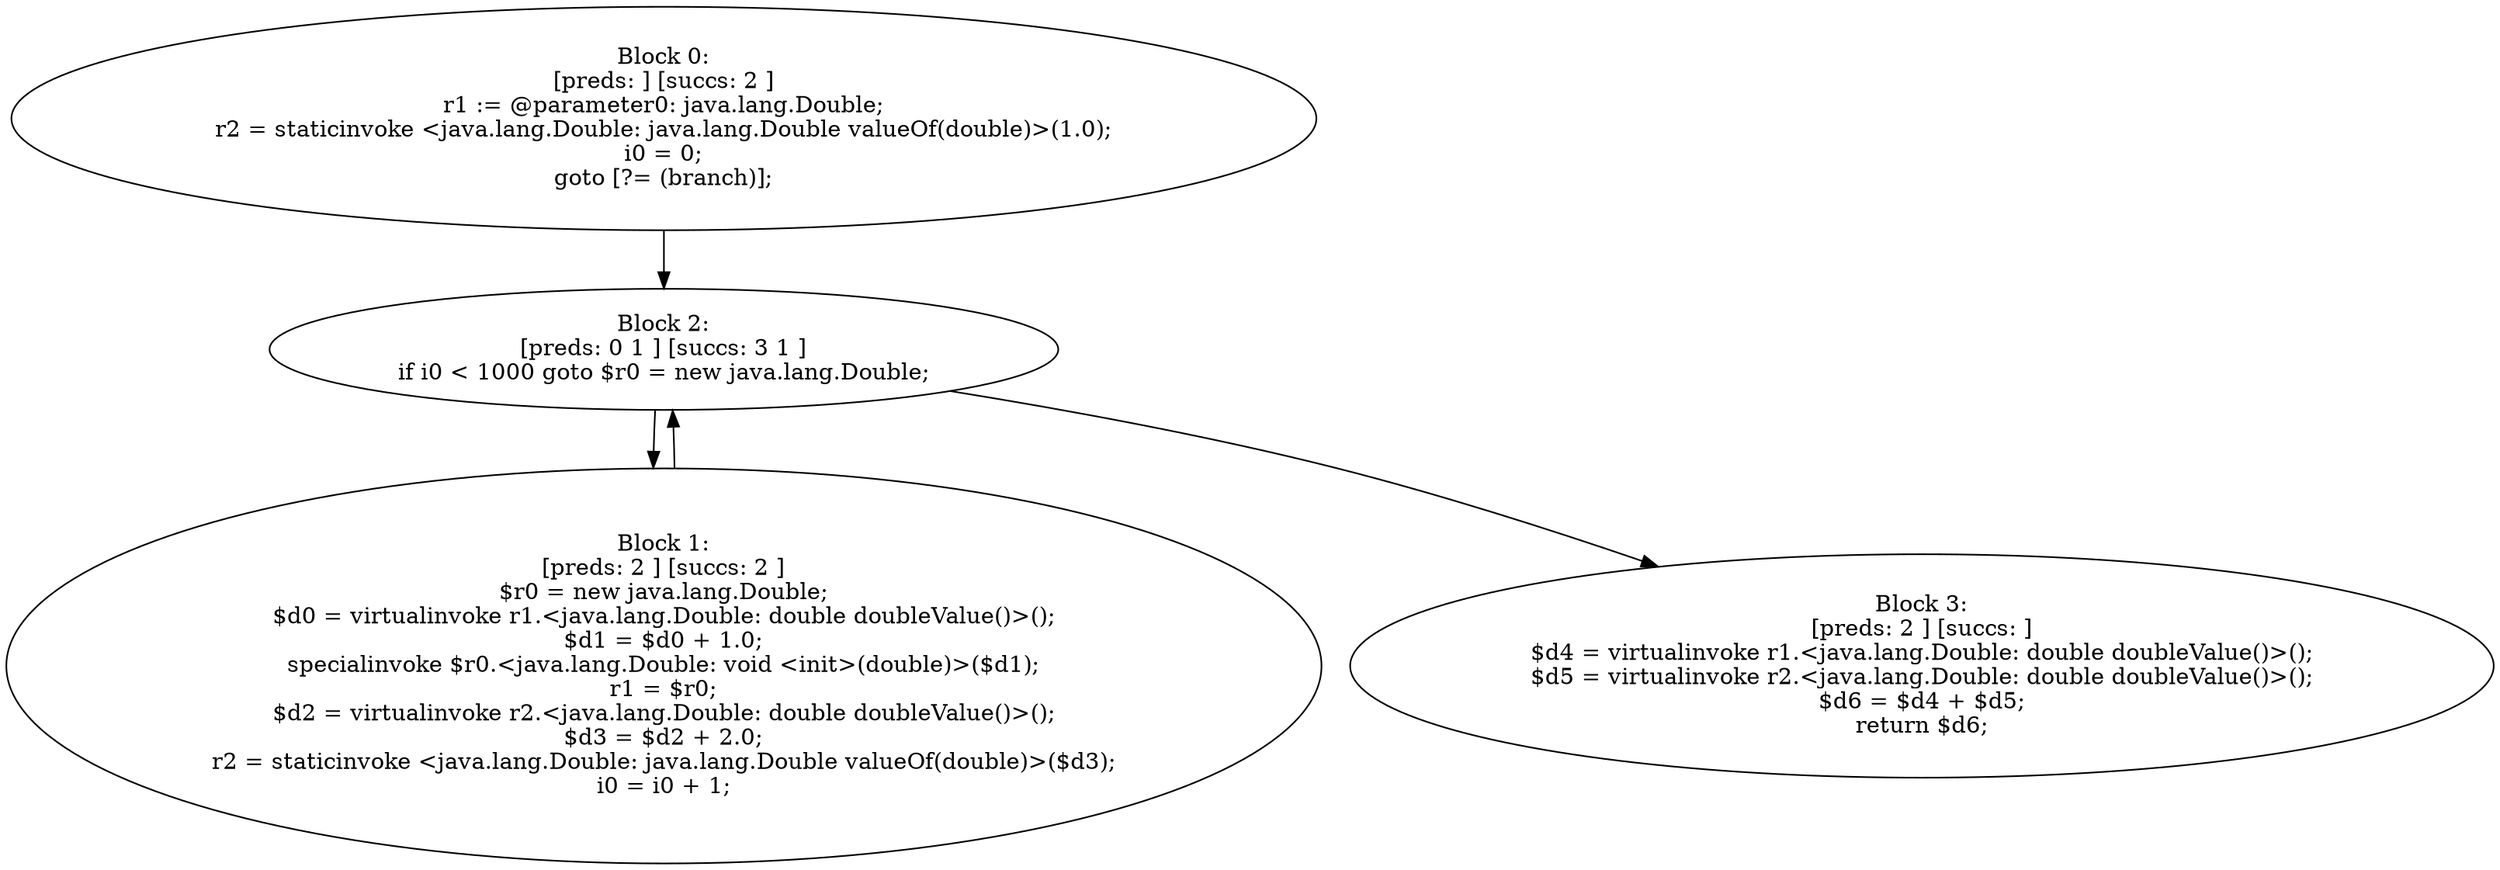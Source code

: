 digraph "unitGraph" {
    "Block 0:
[preds: ] [succs: 2 ]
r1 := @parameter0: java.lang.Double;
r2 = staticinvoke <java.lang.Double: java.lang.Double valueOf(double)>(1.0);
i0 = 0;
goto [?= (branch)];
"
    "Block 1:
[preds: 2 ] [succs: 2 ]
$r0 = new java.lang.Double;
$d0 = virtualinvoke r1.<java.lang.Double: double doubleValue()>();
$d1 = $d0 + 1.0;
specialinvoke $r0.<java.lang.Double: void <init>(double)>($d1);
r1 = $r0;
$d2 = virtualinvoke r2.<java.lang.Double: double doubleValue()>();
$d3 = $d2 + 2.0;
r2 = staticinvoke <java.lang.Double: java.lang.Double valueOf(double)>($d3);
i0 = i0 + 1;
"
    "Block 2:
[preds: 0 1 ] [succs: 3 1 ]
if i0 < 1000 goto $r0 = new java.lang.Double;
"
    "Block 3:
[preds: 2 ] [succs: ]
$d4 = virtualinvoke r1.<java.lang.Double: double doubleValue()>();
$d5 = virtualinvoke r2.<java.lang.Double: double doubleValue()>();
$d6 = $d4 + $d5;
return $d6;
"
    "Block 0:
[preds: ] [succs: 2 ]
r1 := @parameter0: java.lang.Double;
r2 = staticinvoke <java.lang.Double: java.lang.Double valueOf(double)>(1.0);
i0 = 0;
goto [?= (branch)];
"->"Block 2:
[preds: 0 1 ] [succs: 3 1 ]
if i0 < 1000 goto $r0 = new java.lang.Double;
";
    "Block 1:
[preds: 2 ] [succs: 2 ]
$r0 = new java.lang.Double;
$d0 = virtualinvoke r1.<java.lang.Double: double doubleValue()>();
$d1 = $d0 + 1.0;
specialinvoke $r0.<java.lang.Double: void <init>(double)>($d1);
r1 = $r0;
$d2 = virtualinvoke r2.<java.lang.Double: double doubleValue()>();
$d3 = $d2 + 2.0;
r2 = staticinvoke <java.lang.Double: java.lang.Double valueOf(double)>($d3);
i0 = i0 + 1;
"->"Block 2:
[preds: 0 1 ] [succs: 3 1 ]
if i0 < 1000 goto $r0 = new java.lang.Double;
";
    "Block 2:
[preds: 0 1 ] [succs: 3 1 ]
if i0 < 1000 goto $r0 = new java.lang.Double;
"->"Block 3:
[preds: 2 ] [succs: ]
$d4 = virtualinvoke r1.<java.lang.Double: double doubleValue()>();
$d5 = virtualinvoke r2.<java.lang.Double: double doubleValue()>();
$d6 = $d4 + $d5;
return $d6;
";
    "Block 2:
[preds: 0 1 ] [succs: 3 1 ]
if i0 < 1000 goto $r0 = new java.lang.Double;
"->"Block 1:
[preds: 2 ] [succs: 2 ]
$r0 = new java.lang.Double;
$d0 = virtualinvoke r1.<java.lang.Double: double doubleValue()>();
$d1 = $d0 + 1.0;
specialinvoke $r0.<java.lang.Double: void <init>(double)>($d1);
r1 = $r0;
$d2 = virtualinvoke r2.<java.lang.Double: double doubleValue()>();
$d3 = $d2 + 2.0;
r2 = staticinvoke <java.lang.Double: java.lang.Double valueOf(double)>($d3);
i0 = i0 + 1;
";
}
